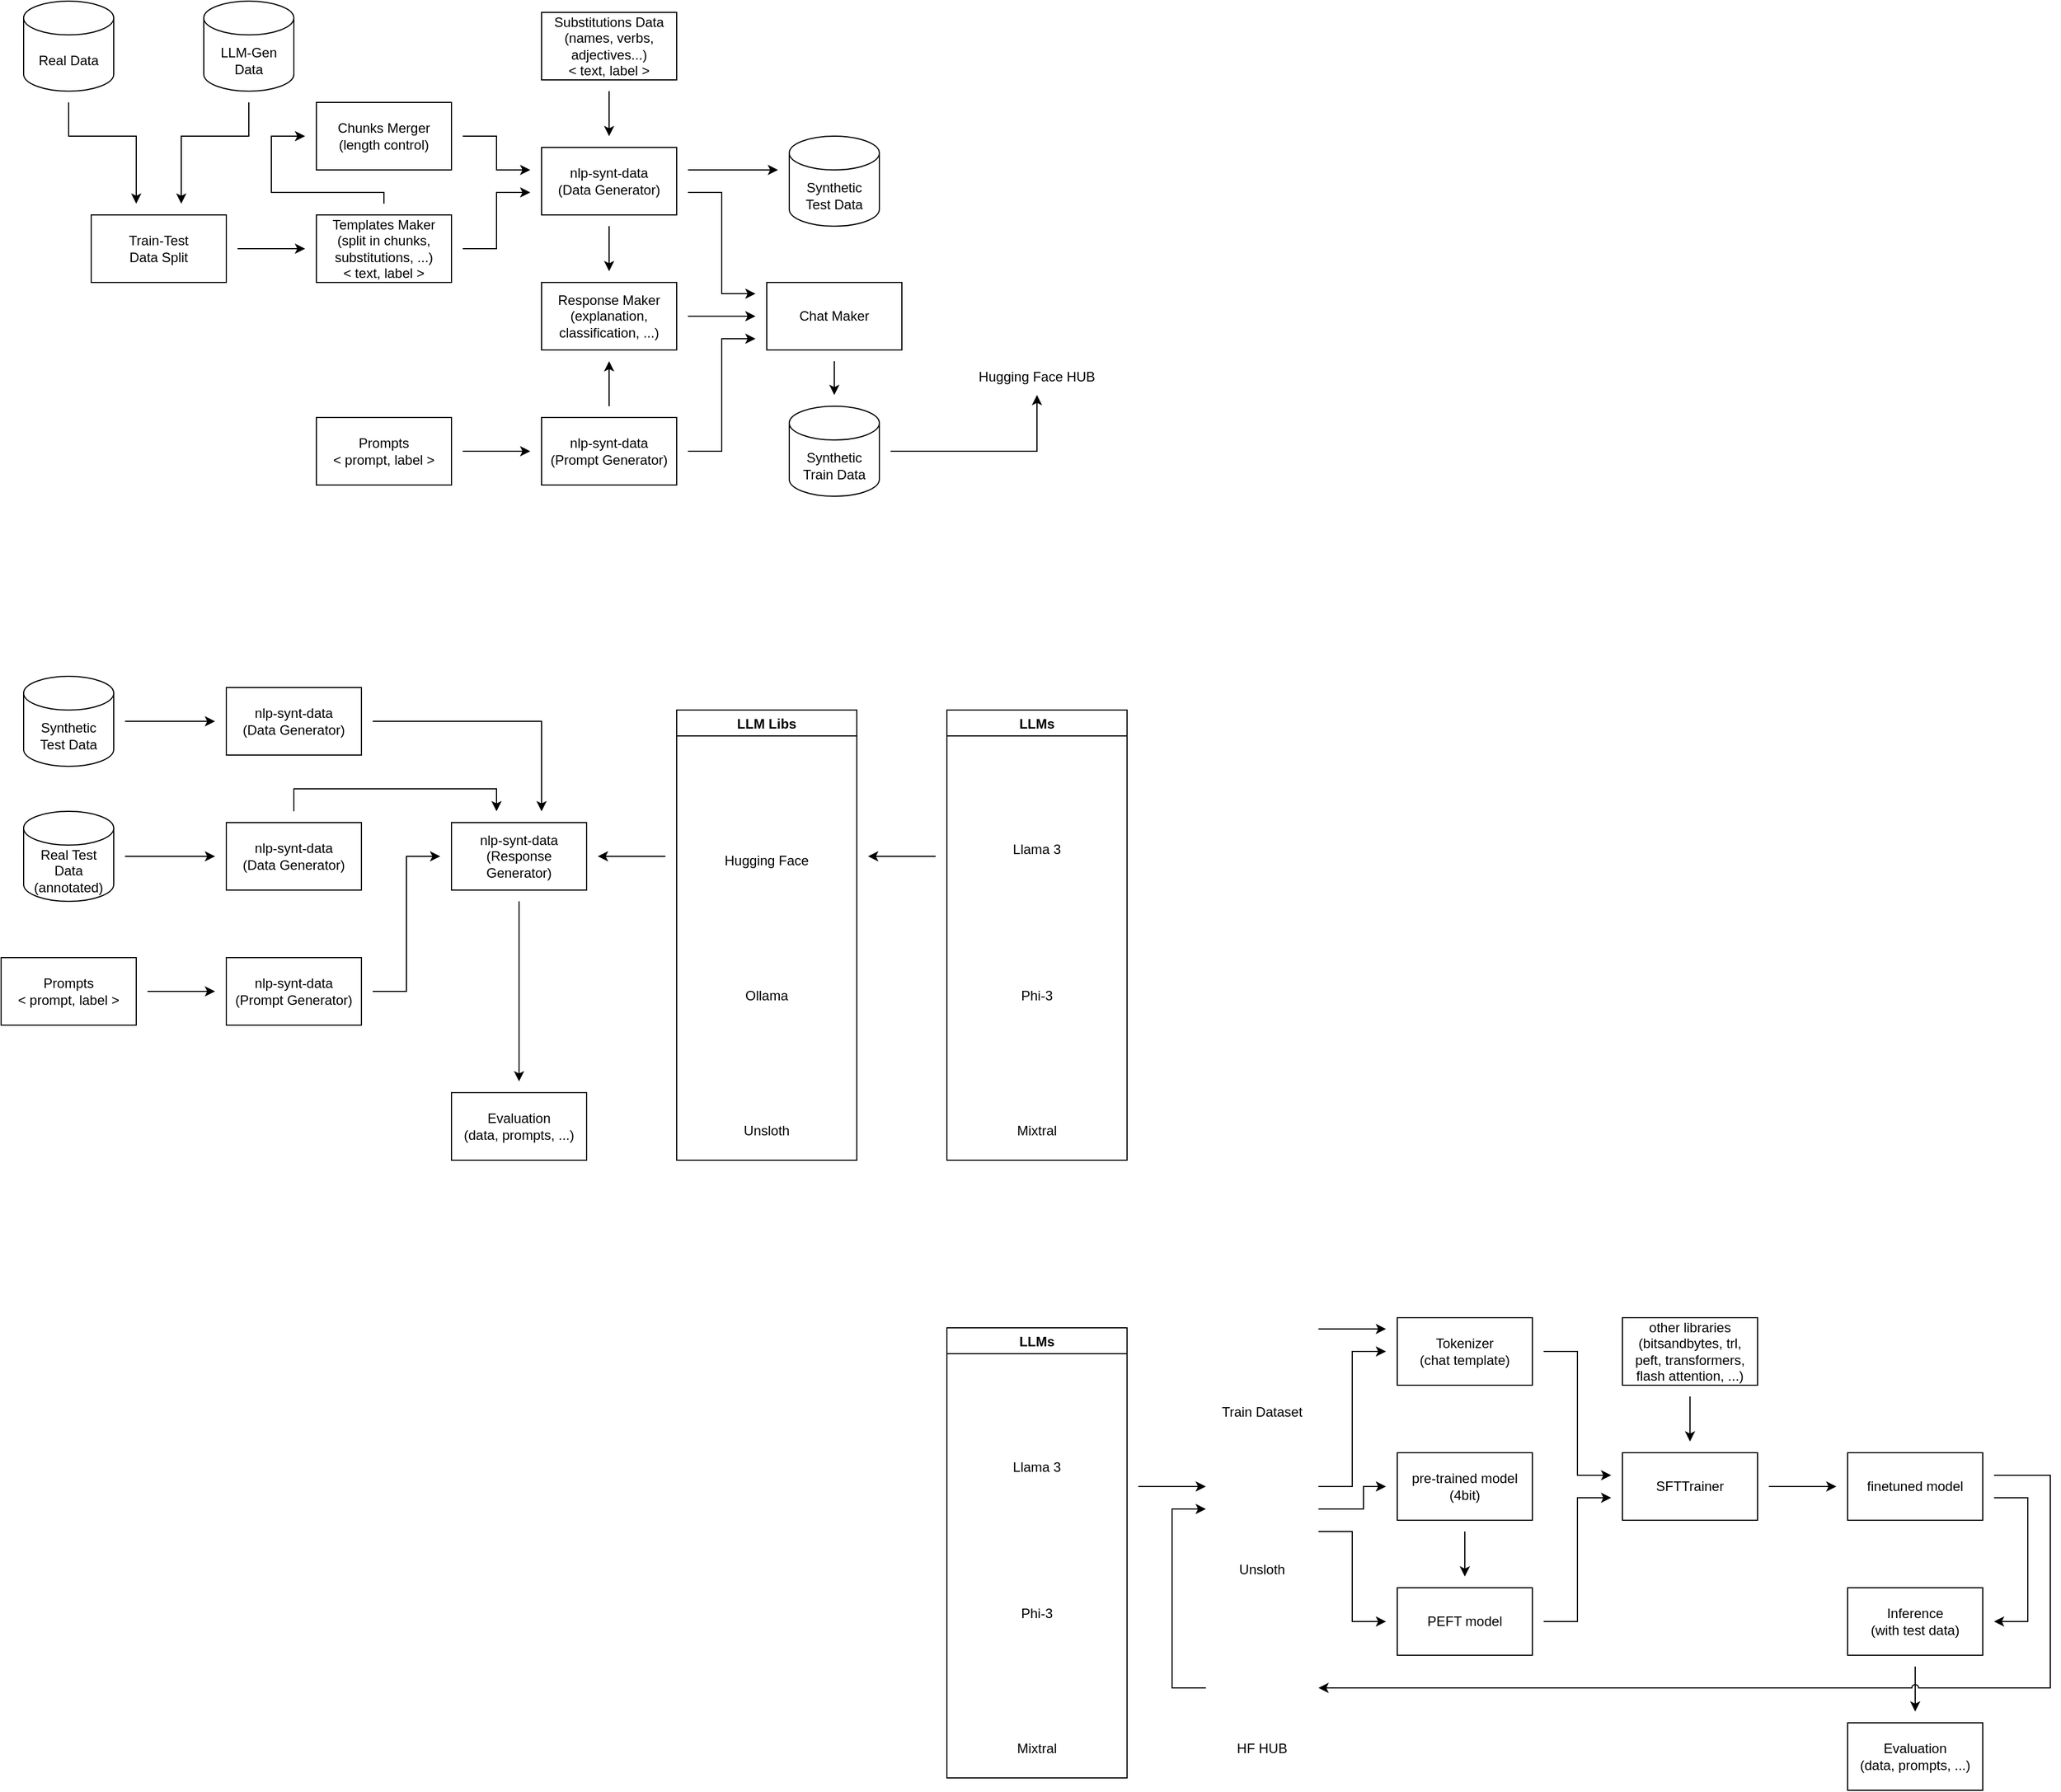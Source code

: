 <mxfile version="24.7.7">
  <diagram name="Page-1" id="faFGbYDfc-yJfE558ecA">
    <mxGraphModel dx="1468" dy="878" grid="1" gridSize="10" guides="1" tooltips="1" connect="1" arrows="1" fold="1" page="1" pageScale="1" pageWidth="827" pageHeight="1169" math="0" shadow="0">
      <root>
        <mxCell id="0" />
        <mxCell id="1" parent="0" />
        <mxCell id="kooUzmV5k-GNHN8CiD2J-16" style="edgeStyle=orthogonalEdgeStyle;rounded=0;orthogonalLoop=1;jettySize=auto;html=1;targetPerimeterSpacing=10;sourcePerimeterSpacing=10;" parent="1" source="kooUzmV5k-GNHN8CiD2J-37" target="kooUzmV5k-GNHN8CiD2J-29" edge="1">
          <mxGeometry relative="1" as="geometry">
            <mxPoint x="460" y="100" as="sourcePoint" />
            <mxPoint x="110" y="210" as="targetPoint" />
            <Array as="points">
              <mxPoint x="460" y="140" />
              <mxPoint x="400" y="140" />
            </Array>
          </mxGeometry>
        </mxCell>
        <mxCell id="kooUzmV5k-GNHN8CiD2J-15" style="edgeStyle=orthogonalEdgeStyle;rounded=0;orthogonalLoop=1;jettySize=auto;html=1;targetPerimeterSpacing=10;sourcePerimeterSpacing=10;" parent="1" source="kooUzmV5k-GNHN8CiD2J-36" target="kooUzmV5k-GNHN8CiD2J-29" edge="1">
          <mxGeometry relative="1" as="geometry">
            <mxPoint x="300" y="100" as="sourcePoint" />
            <Array as="points">
              <mxPoint x="300" y="140" />
              <mxPoint x="360" y="140" />
            </Array>
          </mxGeometry>
        </mxCell>
        <mxCell id="kooUzmV5k-GNHN8CiD2J-25" style="edgeStyle=orthogonalEdgeStyle;rounded=0;orthogonalLoop=1;jettySize=auto;html=1;targetPerimeterSpacing=10;sourcePerimeterSpacing=10;" parent="1" source="kooUzmV5k-GNHN8CiD2J-3" target="kooUzmV5k-GNHN8CiD2J-8" edge="1">
          <mxGeometry relative="1" as="geometry" />
        </mxCell>
        <mxCell id="kooUzmV5k-GNHN8CiD2J-3" value="Substitutions Data&lt;div&gt;(names, verbs, adjectives...&lt;span style=&quot;background-color: initial;&quot;&gt;)&lt;/span&gt;&lt;/div&gt;&lt;div&gt;&amp;lt; text, label &amp;gt;&lt;/div&gt;" style="whiteSpace=wrap;html=1;" parent="1" vertex="1">
          <mxGeometry x="720" y="30" width="120" height="60" as="geometry" />
        </mxCell>
        <mxCell id="kooUzmV5k-GNHN8CiD2J-17" style="edgeStyle=orthogonalEdgeStyle;rounded=0;orthogonalLoop=1;jettySize=auto;html=1;targetPerimeterSpacing=10;sourcePerimeterSpacing=10;" parent="1" source="kooUzmV5k-GNHN8CiD2J-4" target="kooUzmV5k-GNHN8CiD2J-9" edge="1">
          <mxGeometry relative="1" as="geometry">
            <Array as="points">
              <mxPoint x="580" y="190" />
              <mxPoint x="480" y="190" />
              <mxPoint x="480" y="140" />
            </Array>
          </mxGeometry>
        </mxCell>
        <mxCell id="kooUzmV5k-GNHN8CiD2J-24" style="edgeStyle=orthogonalEdgeStyle;rounded=0;orthogonalLoop=1;jettySize=auto;html=1;targetPerimeterSpacing=10;sourcePerimeterSpacing=10;" parent="1" source="kooUzmV5k-GNHN8CiD2J-4" target="kooUzmV5k-GNHN8CiD2J-8" edge="1">
          <mxGeometry relative="1" as="geometry">
            <Array as="points">
              <mxPoint x="680" y="240" />
              <mxPoint x="680" y="190" />
            </Array>
          </mxGeometry>
        </mxCell>
        <mxCell id="kooUzmV5k-GNHN8CiD2J-4" value="Templates Maker&lt;div&gt;(split in chunks,&lt;/div&gt;&lt;div&gt;substitutions, ...)&lt;/div&gt;&lt;div&gt;&amp;lt; text, label &amp;gt;&lt;/div&gt;" style="whiteSpace=wrap;html=1;" parent="1" vertex="1">
          <mxGeometry x="520" y="210" width="120" height="60" as="geometry" />
        </mxCell>
        <mxCell id="kooUzmV5k-GNHN8CiD2J-18" style="edgeStyle=orthogonalEdgeStyle;rounded=0;orthogonalLoop=1;jettySize=auto;html=1;targetPerimeterSpacing=10;sourcePerimeterSpacing=10;" parent="1" source="kooUzmV5k-GNHN8CiD2J-5" target="kooUzmV5k-GNHN8CiD2J-12" edge="1">
          <mxGeometry relative="1" as="geometry" />
        </mxCell>
        <mxCell id="kooUzmV5k-GNHN8CiD2J-5" value="Prompts&lt;div&gt;&amp;lt; prompt, label &amp;gt;&lt;/div&gt;" style="whiteSpace=wrap;html=1;" parent="1" vertex="1">
          <mxGeometry x="520" y="390" width="120" height="60" as="geometry" />
        </mxCell>
        <mxCell id="kooUzmV5k-GNHN8CiD2J-28" style="edgeStyle=orthogonalEdgeStyle;rounded=0;orthogonalLoop=1;jettySize=auto;html=1;targetPerimeterSpacing=30;sourcePerimeterSpacing=10;" parent="1" source="kooUzmV5k-GNHN8CiD2J-6" target="kooUzmV5k-GNHN8CiD2J-11" edge="1">
          <mxGeometry relative="1" as="geometry" />
        </mxCell>
        <mxCell id="kooUzmV5k-GNHN8CiD2J-6" value="Synthetic&lt;div&gt;Train Data&lt;/div&gt;" style="shape=cylinder3;whiteSpace=wrap;html=1;boundedLbl=1;backgroundOutline=1;size=15;" parent="1" vertex="1">
          <mxGeometry x="940" y="380" width="80" height="80" as="geometry" />
        </mxCell>
        <mxCell id="kooUzmV5k-GNHN8CiD2J-21" style="edgeStyle=orthogonalEdgeStyle;rounded=0;orthogonalLoop=1;jettySize=auto;html=1;targetPerimeterSpacing=10;sourcePerimeterSpacing=10;" parent="1" source="kooUzmV5k-GNHN8CiD2J-8" target="kooUzmV5k-GNHN8CiD2J-13" edge="1">
          <mxGeometry relative="1" as="geometry" />
        </mxCell>
        <mxCell id="kooUzmV5k-GNHN8CiD2J-26" style="edgeStyle=orthogonalEdgeStyle;rounded=0;orthogonalLoop=1;jettySize=auto;html=1;targetPerimeterSpacing=10;sourcePerimeterSpacing=10;" parent="1" source="kooUzmV5k-GNHN8CiD2J-8" target="kooUzmV5k-GNHN8CiD2J-14" edge="1">
          <mxGeometry relative="1" as="geometry">
            <Array as="points">
              <mxPoint x="880" y="190" />
              <mxPoint x="880" y="280" />
            </Array>
          </mxGeometry>
        </mxCell>
        <mxCell id="kooUzmV5k-GNHN8CiD2J-34" style="edgeStyle=orthogonalEdgeStyle;rounded=0;orthogonalLoop=1;jettySize=auto;html=1;targetPerimeterSpacing=10;sourcePerimeterSpacing=10;" parent="1" source="kooUzmV5k-GNHN8CiD2J-8" target="kooUzmV5k-GNHN8CiD2J-33" edge="1">
          <mxGeometry relative="1" as="geometry">
            <Array as="points">
              <mxPoint x="880" y="170" />
              <mxPoint x="880" y="170" />
            </Array>
          </mxGeometry>
        </mxCell>
        <mxCell id="kooUzmV5k-GNHN8CiD2J-8" value="nlp-synt-data&lt;div&gt;(Data Generator)&lt;/div&gt;" style="whiteSpace=wrap;html=1;" parent="1" vertex="1">
          <mxGeometry x="720" y="150" width="120" height="60" as="geometry" />
        </mxCell>
        <mxCell id="kooUzmV5k-GNHN8CiD2J-23" style="edgeStyle=orthogonalEdgeStyle;rounded=0;orthogonalLoop=1;jettySize=auto;html=1;targetPerimeterSpacing=10;sourcePerimeterSpacing=10;" parent="1" source="kooUzmV5k-GNHN8CiD2J-9" target="kooUzmV5k-GNHN8CiD2J-8" edge="1">
          <mxGeometry relative="1" as="geometry">
            <Array as="points">
              <mxPoint x="680" y="140" />
              <mxPoint x="680" y="170" />
            </Array>
          </mxGeometry>
        </mxCell>
        <mxCell id="kooUzmV5k-GNHN8CiD2J-9" value="Chunks Merger&lt;div&gt;(length control)&lt;/div&gt;" style="whiteSpace=wrap;html=1;" parent="1" vertex="1">
          <mxGeometry x="520" y="110" width="120" height="60" as="geometry" />
        </mxCell>
        <mxCell id="kooUzmV5k-GNHN8CiD2J-11" value="Hugging Face HUB" style="shape=image;verticalLabelPosition=bottom;labelBackgroundColor=default;verticalAlign=top;aspect=fixed;imageAspect=0;image=https://cdn.worldvectorlogo.com/logos/huggingface-2.svg;" parent="1" vertex="1">
          <mxGeometry x="1120" y="260" width="80" height="80" as="geometry" />
        </mxCell>
        <mxCell id="kooUzmV5k-GNHN8CiD2J-19" style="edgeStyle=orthogonalEdgeStyle;rounded=0;orthogonalLoop=1;jettySize=auto;html=1;targetPerimeterSpacing=10;sourcePerimeterSpacing=10;" parent="1" source="kooUzmV5k-GNHN8CiD2J-12" target="kooUzmV5k-GNHN8CiD2J-14" edge="1">
          <mxGeometry relative="1" as="geometry">
            <Array as="points">
              <mxPoint x="880" y="420" />
              <mxPoint x="880" y="320" />
            </Array>
          </mxGeometry>
        </mxCell>
        <mxCell id="kooUzmV5k-GNHN8CiD2J-30" style="edgeStyle=orthogonalEdgeStyle;rounded=0;orthogonalLoop=1;jettySize=auto;html=1;targetPerimeterSpacing=10;sourcePerimeterSpacing=10;" parent="1" source="kooUzmV5k-GNHN8CiD2J-12" target="kooUzmV5k-GNHN8CiD2J-13" edge="1">
          <mxGeometry relative="1" as="geometry" />
        </mxCell>
        <mxCell id="kooUzmV5k-GNHN8CiD2J-12" value="nlp-synt-data&lt;div&gt;(Prompt Generator)&lt;/div&gt;" style="whiteSpace=wrap;html=1;" parent="1" vertex="1">
          <mxGeometry x="720" y="390" width="120" height="60" as="geometry" />
        </mxCell>
        <mxCell id="kooUzmV5k-GNHN8CiD2J-20" style="edgeStyle=orthogonalEdgeStyle;rounded=0;orthogonalLoop=1;jettySize=auto;html=1;targetPerimeterSpacing=10;sourcePerimeterSpacing=10;" parent="1" source="kooUzmV5k-GNHN8CiD2J-13" target="kooUzmV5k-GNHN8CiD2J-14" edge="1">
          <mxGeometry relative="1" as="geometry">
            <Array as="points">
              <mxPoint x="920" y="300" />
              <mxPoint x="920" y="300" />
            </Array>
          </mxGeometry>
        </mxCell>
        <mxCell id="kooUzmV5k-GNHN8CiD2J-13" value="Response Maker&lt;div&gt;(explanation, classification, ...)&lt;/div&gt;" style="whiteSpace=wrap;html=1;" parent="1" vertex="1">
          <mxGeometry x="720" y="270" width="120" height="60" as="geometry" />
        </mxCell>
        <mxCell id="kooUzmV5k-GNHN8CiD2J-27" style="edgeStyle=orthogonalEdgeStyle;rounded=0;orthogonalLoop=1;jettySize=auto;html=1;targetPerimeterSpacing=10;sourcePerimeterSpacing=10;" parent="1" source="kooUzmV5k-GNHN8CiD2J-14" target="kooUzmV5k-GNHN8CiD2J-6" edge="1">
          <mxGeometry relative="1" as="geometry" />
        </mxCell>
        <mxCell id="kooUzmV5k-GNHN8CiD2J-14" value="Chat Maker" style="whiteSpace=wrap;html=1;" parent="1" vertex="1">
          <mxGeometry x="920" y="270" width="120" height="60" as="geometry" />
        </mxCell>
        <mxCell id="kooUzmV5k-GNHN8CiD2J-31" style="edgeStyle=orthogonalEdgeStyle;rounded=0;orthogonalLoop=1;jettySize=auto;html=1;targetPerimeterSpacing=10;sourcePerimeterSpacing=10;" parent="1" source="kooUzmV5k-GNHN8CiD2J-29" target="kooUzmV5k-GNHN8CiD2J-4" edge="1">
          <mxGeometry relative="1" as="geometry" />
        </mxCell>
        <mxCell id="kooUzmV5k-GNHN8CiD2J-29" value="Train-Test&lt;div&gt;Data Split&lt;/div&gt;" style="whiteSpace=wrap;html=1;" parent="1" vertex="1">
          <mxGeometry x="320" y="210" width="120" height="60" as="geometry" />
        </mxCell>
        <mxCell id="kooUzmV5k-GNHN8CiD2J-33" value="Synthetic&lt;div&gt;Test Data&lt;/div&gt;" style="shape=cylinder3;whiteSpace=wrap;html=1;boundedLbl=1;backgroundOutline=1;size=15;" parent="1" vertex="1">
          <mxGeometry x="940" y="140" width="80" height="80" as="geometry" />
        </mxCell>
        <mxCell id="kooUzmV5k-GNHN8CiD2J-36" value="Real Data" style="shape=cylinder3;whiteSpace=wrap;html=1;boundedLbl=1;backgroundOutline=1;size=15;" parent="1" vertex="1">
          <mxGeometry x="260" y="20" width="80" height="80" as="geometry" />
        </mxCell>
        <mxCell id="kooUzmV5k-GNHN8CiD2J-37" value="LLM-Gen&lt;div&gt;Data&lt;/div&gt;" style="shape=cylinder3;whiteSpace=wrap;html=1;boundedLbl=1;backgroundOutline=1;size=15;" parent="1" vertex="1">
          <mxGeometry x="420" y="20" width="80" height="80" as="geometry" />
        </mxCell>
        <mxCell id="nnLEG21wNNKofwJg_tyF-10" style="edgeStyle=orthogonalEdgeStyle;rounded=0;orthogonalLoop=1;jettySize=auto;html=1;targetPerimeterSpacing=10;sourcePerimeterSpacing=10;" parent="1" source="kooUzmV5k-GNHN8CiD2J-41" target="kooUzmV5k-GNHN8CiD2J-45" edge="1">
          <mxGeometry relative="1" as="geometry" />
        </mxCell>
        <mxCell id="kooUzmV5k-GNHN8CiD2J-41" value="&lt;span style=&quot;background-color: initial;&quot;&gt;Real Test Data&lt;/span&gt;&lt;div&gt;&lt;span style=&quot;background-color: initial;&quot;&gt;(annotated)&lt;/span&gt;&lt;/div&gt;" style="shape=cylinder3;whiteSpace=wrap;html=1;boundedLbl=1;backgroundOutline=1;size=15;" parent="1" vertex="1">
          <mxGeometry x="260" y="740" width="80" height="80" as="geometry" />
        </mxCell>
        <mxCell id="kooUzmV5k-GNHN8CiD2J-42" style="edgeStyle=orthogonalEdgeStyle;rounded=0;orthogonalLoop=1;jettySize=auto;html=1;targetPerimeterSpacing=10;sourcePerimeterSpacing=10;" parent="1" source="kooUzmV5k-GNHN8CiD2J-43" target="kooUzmV5k-GNHN8CiD2J-44" edge="1">
          <mxGeometry relative="1" as="geometry" />
        </mxCell>
        <mxCell id="kooUzmV5k-GNHN8CiD2J-43" value="Prompts&lt;div&gt;&amp;lt; prompt, label &amp;gt;&lt;/div&gt;" style="whiteSpace=wrap;html=1;" parent="1" vertex="1">
          <mxGeometry x="240" y="870" width="120" height="60" as="geometry" />
        </mxCell>
        <mxCell id="nnLEG21wNNKofwJg_tyF-7" style="edgeStyle=orthogonalEdgeStyle;rounded=0;orthogonalLoop=1;jettySize=auto;html=1;targetPerimeterSpacing=10;sourcePerimeterSpacing=10;" parent="1" source="kooUzmV5k-GNHN8CiD2J-44" target="nnLEG21wNNKofwJg_tyF-4" edge="1">
          <mxGeometry relative="1" as="geometry">
            <Array as="points">
              <mxPoint x="600" y="900" />
              <mxPoint x="600" y="780" />
            </Array>
          </mxGeometry>
        </mxCell>
        <mxCell id="kooUzmV5k-GNHN8CiD2J-44" value="nlp-synt-data&lt;div&gt;(Prompt Generator)&lt;/div&gt;" style="whiteSpace=wrap;html=1;" parent="1" vertex="1">
          <mxGeometry x="440" y="870" width="120" height="60" as="geometry" />
        </mxCell>
        <mxCell id="nnLEG21wNNKofwJg_tyF-6" style="edgeStyle=orthogonalEdgeStyle;rounded=0;orthogonalLoop=1;jettySize=auto;html=1;targetPerimeterSpacing=10;sourcePerimeterSpacing=10;" parent="1" source="kooUzmV5k-GNHN8CiD2J-45" target="nnLEG21wNNKofwJg_tyF-4" edge="1">
          <mxGeometry relative="1" as="geometry">
            <Array as="points">
              <mxPoint x="500" y="720" />
              <mxPoint x="680" y="720" />
            </Array>
          </mxGeometry>
        </mxCell>
        <mxCell id="kooUzmV5k-GNHN8CiD2J-45" value="nlp-synt-data&lt;div&gt;(Data Generator)&lt;/div&gt;" style="whiteSpace=wrap;html=1;" parent="1" vertex="1">
          <mxGeometry x="440" y="750" width="120" height="60" as="geometry" />
        </mxCell>
        <mxCell id="nnLEG21wNNKofwJg_tyF-8" style="edgeStyle=orthogonalEdgeStyle;rounded=0;orthogonalLoop=1;jettySize=auto;html=1;targetPerimeterSpacing=10;sourcePerimeterSpacing=10;" parent="1" source="kooUzmV5k-GNHN8CiD2J-50" target="nnLEG21wNNKofwJg_tyF-4" edge="1">
          <mxGeometry relative="1" as="geometry">
            <Array as="points">
              <mxPoint x="800" y="780" />
              <mxPoint x="800" y="780" />
            </Array>
          </mxGeometry>
        </mxCell>
        <mxCell id="kooUzmV5k-GNHN8CiD2J-50" value="LLM Libs" style="swimlane;" parent="1" vertex="1">
          <mxGeometry x="840" y="650" width="160" height="400" as="geometry" />
        </mxCell>
        <mxCell id="kooUzmV5k-GNHN8CiD2J-47" value="Hugging Face" style="shape=image;verticalLabelPosition=bottom;labelBackgroundColor=default;verticalAlign=top;aspect=fixed;imageAspect=0;image=https://cdn.worldvectorlogo.com/logos/huggingface-2.svg;" parent="kooUzmV5k-GNHN8CiD2J-50" vertex="1">
          <mxGeometry x="40" y="40" width="80" height="80" as="geometry" />
        </mxCell>
        <mxCell id="kooUzmV5k-GNHN8CiD2J-46" value="Ollama" style="shape=image;verticalLabelPosition=bottom;labelBackgroundColor=default;verticalAlign=top;aspect=fixed;imageAspect=0;image=https://github.com/jmorganca/ollama/assets/3325447/0d0b44e2-8f4a-4e99-9b52-a5c1c741c8f7;" parent="kooUzmV5k-GNHN8CiD2J-50" vertex="1">
          <mxGeometry x="40" y="160" width="80" height="80" as="geometry" />
        </mxCell>
        <mxCell id="kooUzmV5k-GNHN8CiD2J-48" value="Unsloth" style="shape=image;verticalLabelPosition=bottom;labelBackgroundColor=default;verticalAlign=top;aspect=fixed;imageAspect=0;image=https://cdn-avatars.huggingface.co/v1/production/uploads/62ecdc18b72a69615d6bd857/E4lkPz1TZNLzIFr_dR273.png;" parent="kooUzmV5k-GNHN8CiD2J-50" vertex="1">
          <mxGeometry x="40" y="280" width="80" height="80" as="geometry" />
        </mxCell>
        <mxCell id="nnLEG21wNNKofwJg_tyF-3" style="edgeStyle=orthogonalEdgeStyle;rounded=0;orthogonalLoop=1;jettySize=auto;html=1;targetPerimeterSpacing=10;sourcePerimeterSpacing=10;" parent="1" source="kooUzmV5k-GNHN8CiD2J-57" target="kooUzmV5k-GNHN8CiD2J-50" edge="1">
          <mxGeometry relative="1" as="geometry">
            <Array as="points">
              <mxPoint x="1020" y="780" />
              <mxPoint x="1020" y="780" />
            </Array>
          </mxGeometry>
        </mxCell>
        <mxCell id="kooUzmV5k-GNHN8CiD2J-57" value="LLMs" style="swimlane;" parent="1" vertex="1">
          <mxGeometry x="1080" y="650" width="160" height="400" as="geometry" />
        </mxCell>
        <mxCell id="kooUzmV5k-GNHN8CiD2J-52" value="Llama 3" style="shape=image;verticalLabelPosition=bottom;labelBackgroundColor=default;verticalAlign=top;aspect=fixed;imageAspect=0;image=https://1000logos.net/wp-content/uploads/2021/10/logo-Meta.png;" parent="kooUzmV5k-GNHN8CiD2J-57" vertex="1">
          <mxGeometry x="26.67" y="50" width="106.66" height="60" as="geometry" />
        </mxCell>
        <mxCell id="kooUzmV5k-GNHN8CiD2J-53" value="Phi-3" style="shape=image;verticalLabelPosition=bottom;labelBackgroundColor=default;verticalAlign=top;aspect=fixed;imageAspect=0;image=https://upload.wikimedia.org/wikipedia/commons/thumb/4/44/Microsoft_logo.svg/2048px-Microsoft_logo.svg.png;" parent="kooUzmV5k-GNHN8CiD2J-57" vertex="1">
          <mxGeometry x="40" y="160" width="80" height="80" as="geometry" />
        </mxCell>
        <mxCell id="kooUzmV5k-GNHN8CiD2J-54" value="Mixtral" style="shape=image;verticalLabelPosition=bottom;labelBackgroundColor=default;verticalAlign=top;aspect=fixed;imageAspect=0;image=https://seeklogo.com/images/M/mistral-ai-icon-logo-B3319DCA6B-seeklogo.com.png;" parent="kooUzmV5k-GNHN8CiD2J-57" vertex="1">
          <mxGeometry x="41.54" y="290" width="76.92" height="70" as="geometry" />
        </mxCell>
        <mxCell id="nnLEG21wNNKofwJg_tyF-9" style="edgeStyle=orthogonalEdgeStyle;rounded=0;orthogonalLoop=1;jettySize=auto;html=1;targetPerimeterSpacing=10;sourcePerimeterSpacing=10;" parent="1" source="nnLEG21wNNKofwJg_tyF-1" target="nnLEG21wNNKofwJg_tyF-2" edge="1">
          <mxGeometry relative="1" as="geometry" />
        </mxCell>
        <mxCell id="nnLEG21wNNKofwJg_tyF-1" value="Synthetic&lt;div&gt;Test Data&lt;/div&gt;" style="shape=cylinder3;whiteSpace=wrap;html=1;boundedLbl=1;backgroundOutline=1;size=15;" parent="1" vertex="1">
          <mxGeometry x="260" y="620" width="80" height="80" as="geometry" />
        </mxCell>
        <mxCell id="nnLEG21wNNKofwJg_tyF-5" style="edgeStyle=orthogonalEdgeStyle;rounded=0;orthogonalLoop=1;jettySize=auto;html=1;targetPerimeterSpacing=10;sourcePerimeterSpacing=10;" parent="1" source="nnLEG21wNNKofwJg_tyF-2" target="nnLEG21wNNKofwJg_tyF-4" edge="1">
          <mxGeometry relative="1" as="geometry">
            <Array as="points">
              <mxPoint x="720" y="660" />
            </Array>
          </mxGeometry>
        </mxCell>
        <mxCell id="nnLEG21wNNKofwJg_tyF-2" value="nlp-synt-data&lt;div&gt;(Data Generator)&lt;/div&gt;" style="whiteSpace=wrap;html=1;" parent="1" vertex="1">
          <mxGeometry x="440" y="630" width="120" height="60" as="geometry" />
        </mxCell>
        <mxCell id="nnLEG21wNNKofwJg_tyF-12" style="edgeStyle=orthogonalEdgeStyle;rounded=0;orthogonalLoop=1;jettySize=auto;html=1;targetPerimeterSpacing=10;sourcePerimeterSpacing=10;" parent="1" source="nnLEG21wNNKofwJg_tyF-4" target="nnLEG21wNNKofwJg_tyF-11" edge="1">
          <mxGeometry relative="1" as="geometry" />
        </mxCell>
        <mxCell id="nnLEG21wNNKofwJg_tyF-4" value="nlp-synt-data&lt;div&gt;(Response Generator)&lt;/div&gt;" style="whiteSpace=wrap;html=1;" parent="1" vertex="1">
          <mxGeometry x="640" y="750" width="120" height="60" as="geometry" />
        </mxCell>
        <mxCell id="nnLEG21wNNKofwJg_tyF-11" value="Evaluation&lt;div&gt;(data, prompts, ...)&lt;/div&gt;" style="whiteSpace=wrap;html=1;" parent="1" vertex="1">
          <mxGeometry x="640" y="990" width="120" height="60" as="geometry" />
        </mxCell>
        <mxCell id="7Tq9BGAHgtOxUq2Agoqu-61" style="edgeStyle=orthogonalEdgeStyle;rounded=0;orthogonalLoop=1;jettySize=auto;html=1;targetPerimeterSpacing=10;sourcePerimeterSpacing=10;" edge="1" parent="1" source="7Tq9BGAHgtOxUq2Agoqu-15" target="7Tq9BGAHgtOxUq2Agoqu-34">
          <mxGeometry relative="1" as="geometry">
            <Array as="points">
              <mxPoint x="1280" y="1340" />
              <mxPoint x="1280" y="1340" />
            </Array>
          </mxGeometry>
        </mxCell>
        <mxCell id="7Tq9BGAHgtOxUq2Agoqu-15" value="LLMs" style="swimlane;" vertex="1" parent="1">
          <mxGeometry x="1080" y="1199" width="160" height="400" as="geometry" />
        </mxCell>
        <mxCell id="7Tq9BGAHgtOxUq2Agoqu-16" value="Llama 3" style="shape=image;verticalLabelPosition=bottom;labelBackgroundColor=default;verticalAlign=top;aspect=fixed;imageAspect=0;image=https://1000logos.net/wp-content/uploads/2021/10/logo-Meta.png;" vertex="1" parent="7Tq9BGAHgtOxUq2Agoqu-15">
          <mxGeometry x="26.67" y="50" width="106.66" height="60" as="geometry" />
        </mxCell>
        <mxCell id="7Tq9BGAHgtOxUq2Agoqu-17" value="Phi-3" style="shape=image;verticalLabelPosition=bottom;labelBackgroundColor=default;verticalAlign=top;aspect=fixed;imageAspect=0;image=https://upload.wikimedia.org/wikipedia/commons/thumb/4/44/Microsoft_logo.svg/2048px-Microsoft_logo.svg.png;" vertex="1" parent="7Tq9BGAHgtOxUq2Agoqu-15">
          <mxGeometry x="40" y="160" width="80" height="80" as="geometry" />
        </mxCell>
        <mxCell id="7Tq9BGAHgtOxUq2Agoqu-18" value="Mixtral" style="shape=image;verticalLabelPosition=bottom;labelBackgroundColor=default;verticalAlign=top;aspect=fixed;imageAspect=0;image=https://seeklogo.com/images/M/mistral-ai-icon-logo-B3319DCA6B-seeklogo.com.png;" vertex="1" parent="7Tq9BGAHgtOxUq2Agoqu-15">
          <mxGeometry x="41.54" y="290" width="76.92" height="70" as="geometry" />
        </mxCell>
        <mxCell id="7Tq9BGAHgtOxUq2Agoqu-51" style="edgeStyle=orthogonalEdgeStyle;rounded=0;orthogonalLoop=1;jettySize=auto;html=1;targetPerimeterSpacing=10;sourcePerimeterSpacing=10;" edge="1" parent="1" source="7Tq9BGAHgtOxUq2Agoqu-32" target="7Tq9BGAHgtOxUq2Agoqu-35">
          <mxGeometry relative="1" as="geometry">
            <Array as="points">
              <mxPoint x="1440" y="1200" />
              <mxPoint x="1440" y="1200" />
            </Array>
          </mxGeometry>
        </mxCell>
        <mxCell id="7Tq9BGAHgtOxUq2Agoqu-32" value="Train Dataset" style="shape=image;verticalLabelPosition=bottom;labelBackgroundColor=default;verticalAlign=top;aspect=fixed;imageAspect=0;image=https://cdn.worldvectorlogo.com/logos/huggingface-2.svg;" vertex="1" parent="1">
          <mxGeometry x="1320" y="1180" width="80" height="80" as="geometry" />
        </mxCell>
        <mxCell id="7Tq9BGAHgtOxUq2Agoqu-65" style="edgeStyle=orthogonalEdgeStyle;rounded=0;orthogonalLoop=1;jettySize=auto;html=1;targetPerimeterSpacing=10;sourcePerimeterSpacing=10;" edge="1" parent="1" source="7Tq9BGAHgtOxUq2Agoqu-33" target="7Tq9BGAHgtOxUq2Agoqu-64">
          <mxGeometry relative="1" as="geometry" />
        </mxCell>
        <mxCell id="7Tq9BGAHgtOxUq2Agoqu-33" value="Inference&lt;div&gt;(with test data)&lt;/div&gt;" style="whiteSpace=wrap;html=1;" vertex="1" parent="1">
          <mxGeometry x="1880" y="1430" width="120" height="60" as="geometry" />
        </mxCell>
        <mxCell id="7Tq9BGAHgtOxUq2Agoqu-50" style="edgeStyle=orthogonalEdgeStyle;rounded=0;orthogonalLoop=1;jettySize=auto;html=1;targetPerimeterSpacing=10;sourcePerimeterSpacing=10;" edge="1" parent="1" source="7Tq9BGAHgtOxUq2Agoqu-34" target="7Tq9BGAHgtOxUq2Agoqu-35">
          <mxGeometry relative="1" as="geometry">
            <Array as="points">
              <mxPoint x="1440" y="1340" />
              <mxPoint x="1440" y="1220" />
            </Array>
          </mxGeometry>
        </mxCell>
        <mxCell id="7Tq9BGAHgtOxUq2Agoqu-52" style="edgeStyle=orthogonalEdgeStyle;rounded=0;orthogonalLoop=1;jettySize=auto;html=1;targetPerimeterSpacing=10;sourcePerimeterSpacing=10;" edge="1" parent="1" source="7Tq9BGAHgtOxUq2Agoqu-34" target="7Tq9BGAHgtOxUq2Agoqu-42">
          <mxGeometry relative="1" as="geometry">
            <Array as="points">
              <mxPoint x="1450" y="1360" />
              <mxPoint x="1450" y="1340" />
            </Array>
          </mxGeometry>
        </mxCell>
        <mxCell id="7Tq9BGAHgtOxUq2Agoqu-53" style="edgeStyle=orthogonalEdgeStyle;rounded=0;orthogonalLoop=1;jettySize=auto;html=1;targetPerimeterSpacing=10;sourcePerimeterSpacing=10;" edge="1" parent="1" source="7Tq9BGAHgtOxUq2Agoqu-34" target="7Tq9BGAHgtOxUq2Agoqu-43">
          <mxGeometry relative="1" as="geometry">
            <Array as="points">
              <mxPoint x="1440" y="1380" />
              <mxPoint x="1440" y="1460" />
            </Array>
          </mxGeometry>
        </mxCell>
        <mxCell id="7Tq9BGAHgtOxUq2Agoqu-34" value="Unsloth" style="shape=image;verticalLabelPosition=bottom;labelBackgroundColor=default;verticalAlign=top;aspect=fixed;imageAspect=0;image=https://cdn-avatars.huggingface.co/v1/production/uploads/62ecdc18b72a69615d6bd857/E4lkPz1TZNLzIFr_dR273.png;" vertex="1" parent="1">
          <mxGeometry x="1320" y="1320" width="80" height="80" as="geometry" />
        </mxCell>
        <mxCell id="7Tq9BGAHgtOxUq2Agoqu-62" style="edgeStyle=orthogonalEdgeStyle;rounded=0;orthogonalLoop=1;jettySize=auto;html=1;targetPerimeterSpacing=10;sourcePerimeterSpacing=10;" edge="1" parent="1" source="7Tq9BGAHgtOxUq2Agoqu-35" target="7Tq9BGAHgtOxUq2Agoqu-37">
          <mxGeometry relative="1" as="geometry">
            <Array as="points">
              <mxPoint x="1640" y="1220" />
              <mxPoint x="1640" y="1330" />
            </Array>
          </mxGeometry>
        </mxCell>
        <mxCell id="7Tq9BGAHgtOxUq2Agoqu-35" value="Tokenizer&lt;div&gt;(chat template)&lt;/div&gt;" style="whiteSpace=wrap;html=1;" vertex="1" parent="1">
          <mxGeometry x="1480" y="1190" width="120" height="60" as="geometry" />
        </mxCell>
        <mxCell id="7Tq9BGAHgtOxUq2Agoqu-56" style="edgeStyle=orthogonalEdgeStyle;rounded=0;orthogonalLoop=1;jettySize=auto;html=1;targetPerimeterSpacing=10;sourcePerimeterSpacing=10;" edge="1" parent="1" source="7Tq9BGAHgtOxUq2Agoqu-36" target="7Tq9BGAHgtOxUq2Agoqu-37">
          <mxGeometry relative="1" as="geometry" />
        </mxCell>
        <mxCell id="7Tq9BGAHgtOxUq2Agoqu-36" value="&lt;div&gt;other libraries&lt;/div&gt;&lt;div&gt;(bitsandbytes,&amp;nbsp;&lt;span style=&quot;background-color: initial;&quot;&gt;trl, peft, transformers, flash attention, ...)&lt;/span&gt;&lt;/div&gt;" style="whiteSpace=wrap;html=1;" vertex="1" parent="1">
          <mxGeometry x="1680" y="1190" width="120" height="60" as="geometry" />
        </mxCell>
        <mxCell id="7Tq9BGAHgtOxUq2Agoqu-57" style="edgeStyle=orthogonalEdgeStyle;rounded=0;orthogonalLoop=1;jettySize=auto;html=1;targetPerimeterSpacing=10;sourcePerimeterSpacing=10;" edge="1" parent="1" source="7Tq9BGAHgtOxUq2Agoqu-37" target="7Tq9BGAHgtOxUq2Agoqu-48">
          <mxGeometry relative="1" as="geometry" />
        </mxCell>
        <mxCell id="7Tq9BGAHgtOxUq2Agoqu-37" value="&lt;div&gt;&lt;span style=&quot;background-color: initial;&quot;&gt;SFTTrainer&lt;/span&gt;&lt;/div&gt;" style="whiteSpace=wrap;html=1;" vertex="1" parent="1">
          <mxGeometry x="1680" y="1310" width="120" height="60" as="geometry" />
        </mxCell>
        <mxCell id="7Tq9BGAHgtOxUq2Agoqu-58" style="edgeStyle=orthogonalEdgeStyle;rounded=0;orthogonalLoop=1;jettySize=auto;html=1;sourcePerimeterSpacing=10;targetPerimeterSpacing=10;" edge="1" parent="1" source="7Tq9BGAHgtOxUq2Agoqu-39" target="7Tq9BGAHgtOxUq2Agoqu-34">
          <mxGeometry relative="1" as="geometry">
            <Array as="points">
              <mxPoint x="1280" y="1519" />
              <mxPoint x="1280" y="1360" />
            </Array>
          </mxGeometry>
        </mxCell>
        <mxCell id="7Tq9BGAHgtOxUq2Agoqu-39" value="HF HUB" style="shape=image;verticalLabelPosition=bottom;labelBackgroundColor=default;verticalAlign=top;aspect=fixed;imageAspect=0;image=https://cdn.worldvectorlogo.com/logos/huggingface-2.svg;" vertex="1" parent="1">
          <mxGeometry x="1320" y="1479" width="80" height="80" as="geometry" />
        </mxCell>
        <mxCell id="7Tq9BGAHgtOxUq2Agoqu-54" style="edgeStyle=orthogonalEdgeStyle;rounded=0;orthogonalLoop=1;jettySize=auto;html=1;targetPerimeterSpacing=10;sourcePerimeterSpacing=10;" edge="1" parent="1" source="7Tq9BGAHgtOxUq2Agoqu-42" target="7Tq9BGAHgtOxUq2Agoqu-43">
          <mxGeometry relative="1" as="geometry" />
        </mxCell>
        <mxCell id="7Tq9BGAHgtOxUq2Agoqu-42" value="&lt;div&gt;pre-trained model&lt;/div&gt;&lt;div&gt;(4bit)&lt;/div&gt;" style="whiteSpace=wrap;html=1;" vertex="1" parent="1">
          <mxGeometry x="1480" y="1310" width="120" height="60" as="geometry" />
        </mxCell>
        <mxCell id="7Tq9BGAHgtOxUq2Agoqu-55" style="edgeStyle=orthogonalEdgeStyle;rounded=0;orthogonalLoop=1;jettySize=auto;html=1;targetPerimeterSpacing=10;sourcePerimeterSpacing=10;" edge="1" parent="1" source="7Tq9BGAHgtOxUq2Agoqu-43" target="7Tq9BGAHgtOxUq2Agoqu-37">
          <mxGeometry relative="1" as="geometry">
            <Array as="points">
              <mxPoint x="1640" y="1460" />
              <mxPoint x="1640" y="1350" />
            </Array>
          </mxGeometry>
        </mxCell>
        <mxCell id="7Tq9BGAHgtOxUq2Agoqu-43" value="&lt;div&gt;&lt;span style=&quot;background-color: initial;&quot;&gt;PEFT model&lt;/span&gt;&lt;/div&gt;" style="whiteSpace=wrap;html=1;" vertex="1" parent="1">
          <mxGeometry x="1480" y="1430" width="120" height="60" as="geometry" />
        </mxCell>
        <mxCell id="7Tq9BGAHgtOxUq2Agoqu-59" style="edgeStyle=orthogonalEdgeStyle;rounded=0;orthogonalLoop=1;jettySize=auto;html=1;targetPerimeterSpacing=10;sourcePerimeterSpacing=10;jumpStyle=arc;" edge="1" parent="1" source="7Tq9BGAHgtOxUq2Agoqu-48" target="7Tq9BGAHgtOxUq2Agoqu-39">
          <mxGeometry relative="1" as="geometry">
            <Array as="points">
              <mxPoint x="2060" y="1330" />
              <mxPoint x="2060" y="1519" />
            </Array>
          </mxGeometry>
        </mxCell>
        <mxCell id="7Tq9BGAHgtOxUq2Agoqu-60" style="edgeStyle=orthogonalEdgeStyle;rounded=0;orthogonalLoop=1;jettySize=auto;html=1;targetPerimeterSpacing=10;sourcePerimeterSpacing=10;" edge="1" parent="1" source="7Tq9BGAHgtOxUq2Agoqu-48" target="7Tq9BGAHgtOxUq2Agoqu-33">
          <mxGeometry relative="1" as="geometry">
            <Array as="points">
              <mxPoint x="2040" y="1350" />
              <mxPoint x="2040" y="1460" />
            </Array>
          </mxGeometry>
        </mxCell>
        <mxCell id="7Tq9BGAHgtOxUq2Agoqu-48" value="finetuned model" style="whiteSpace=wrap;html=1;" vertex="1" parent="1">
          <mxGeometry x="1880" y="1310" width="120" height="60" as="geometry" />
        </mxCell>
        <mxCell id="7Tq9BGAHgtOxUq2Agoqu-64" value="Evaluation&lt;div&gt;(data, prompts, ...)&lt;/div&gt;" style="whiteSpace=wrap;html=1;" vertex="1" parent="1">
          <mxGeometry x="1880" y="1550" width="120" height="60" as="geometry" />
        </mxCell>
      </root>
    </mxGraphModel>
  </diagram>
</mxfile>
